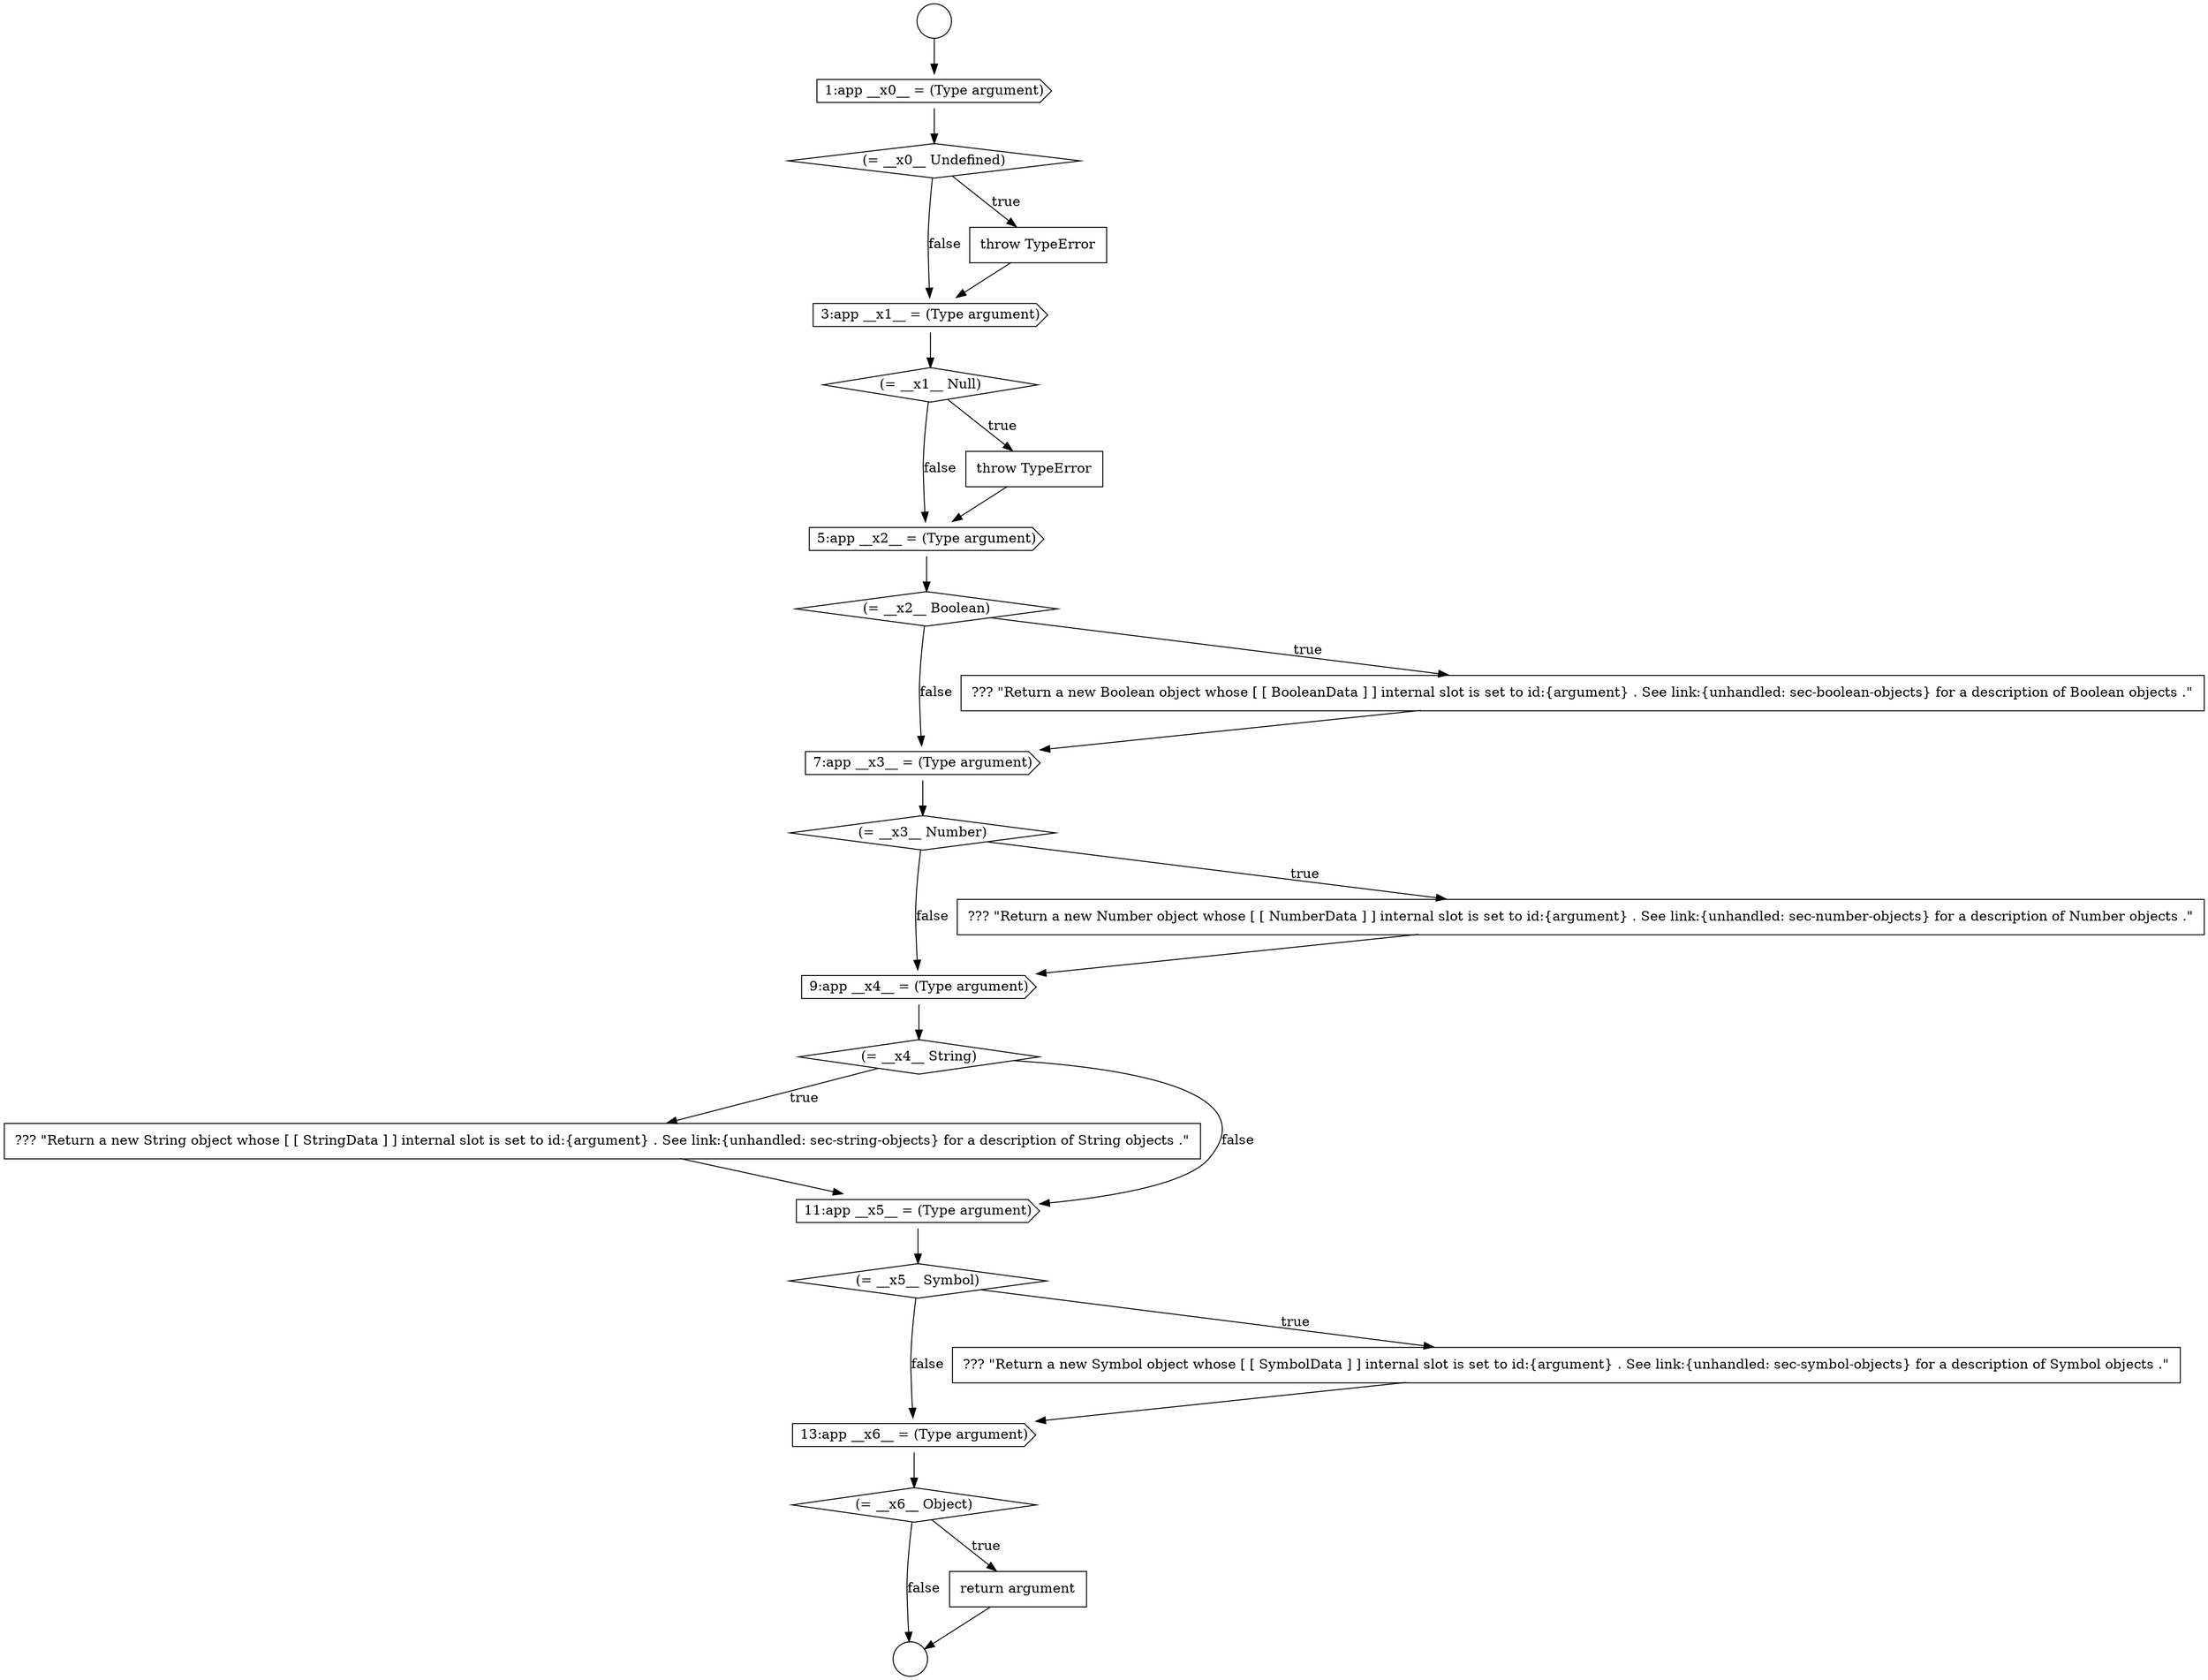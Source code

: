 digraph {
  node19841 [shape=diamond, label=<<font color="black">(= __x1__ Null)</font>> color="black" fillcolor="white" style=filled]
  node19851 [shape=none, margin=0, label=<<font color="black">
    <table border="0" cellborder="1" cellspacing="0" cellpadding="10">
      <tr><td align="left">??? &quot;Return a new String object whose [ [ StringData ] ] internal slot is set to id:{argument} . See link:{unhandled: sec-string-objects} for a description of String objects .&quot;</td></tr>
    </table>
  </font>> color="black" fillcolor="white" style=filled]
  node19840 [shape=cds, label=<<font color="black">3:app __x1__ = (Type argument)</font>> color="black" fillcolor="white" style=filled]
  node19850 [shape=diamond, label=<<font color="black">(= __x4__ String)</font>> color="black" fillcolor="white" style=filled]
  node19846 [shape=cds, label=<<font color="black">7:app __x3__ = (Type argument)</font>> color="black" fillcolor="white" style=filled]
  node19843 [shape=cds, label=<<font color="black">5:app __x2__ = (Type argument)</font>> color="black" fillcolor="white" style=filled]
  node19849 [shape=cds, label=<<font color="black">9:app __x4__ = (Type argument)</font>> color="black" fillcolor="white" style=filled]
  node19838 [shape=diamond, label=<<font color="black">(= __x0__ Undefined)</font>> color="black" fillcolor="white" style=filled]
  node19844 [shape=diamond, label=<<font color="black">(= __x2__ Boolean)</font>> color="black" fillcolor="white" style=filled]
  node19852 [shape=cds, label=<<font color="black">11:app __x5__ = (Type argument)</font>> color="black" fillcolor="white" style=filled]
  node19837 [shape=cds, label=<<font color="black">1:app __x0__ = (Type argument)</font>> color="black" fillcolor="white" style=filled]
  node19856 [shape=diamond, label=<<font color="black">(= __x6__ Object)</font>> color="black" fillcolor="white" style=filled]
  node19839 [shape=none, margin=0, label=<<font color="black">
    <table border="0" cellborder="1" cellspacing="0" cellpadding="10">
      <tr><td align="left">throw TypeError</td></tr>
    </table>
  </font>> color="black" fillcolor="white" style=filled]
  node19836 [shape=circle label=" " color="black" fillcolor="white" style=filled]
  node19855 [shape=cds, label=<<font color="black">13:app __x6__ = (Type argument)</font>> color="black" fillcolor="white" style=filled]
  node19845 [shape=none, margin=0, label=<<font color="black">
    <table border="0" cellborder="1" cellspacing="0" cellpadding="10">
      <tr><td align="left">??? &quot;Return a new Boolean object whose [ [ BooleanData ] ] internal slot is set to id:{argument} . See link:{unhandled: sec-boolean-objects} for a description of Boolean objects .&quot;</td></tr>
    </table>
  </font>> color="black" fillcolor="white" style=filled]
  node19842 [shape=none, margin=0, label=<<font color="black">
    <table border="0" cellborder="1" cellspacing="0" cellpadding="10">
      <tr><td align="left">throw TypeError</td></tr>
    </table>
  </font>> color="black" fillcolor="white" style=filled]
  node19835 [shape=circle label=" " color="black" fillcolor="white" style=filled]
  node19857 [shape=none, margin=0, label=<<font color="black">
    <table border="0" cellborder="1" cellspacing="0" cellpadding="10">
      <tr><td align="left">return argument</td></tr>
    </table>
  </font>> color="black" fillcolor="white" style=filled]
  node19854 [shape=none, margin=0, label=<<font color="black">
    <table border="0" cellborder="1" cellspacing="0" cellpadding="10">
      <tr><td align="left">??? &quot;Return a new Symbol object whose [ [ SymbolData ] ] internal slot is set to id:{argument} . See link:{unhandled: sec-symbol-objects} for a description of Symbol objects .&quot;</td></tr>
    </table>
  </font>> color="black" fillcolor="white" style=filled]
  node19847 [shape=diamond, label=<<font color="black">(= __x3__ Number)</font>> color="black" fillcolor="white" style=filled]
  node19848 [shape=none, margin=0, label=<<font color="black">
    <table border="0" cellborder="1" cellspacing="0" cellpadding="10">
      <tr><td align="left">??? &quot;Return a new Number object whose [ [ NumberData ] ] internal slot is set to id:{argument} . See link:{unhandled: sec-number-objects} for a description of Number objects .&quot;</td></tr>
    </table>
  </font>> color="black" fillcolor="white" style=filled]
  node19853 [shape=diamond, label=<<font color="black">(= __x5__ Symbol)</font>> color="black" fillcolor="white" style=filled]
  node19851 -> node19852 [ color="black"]
  node19838 -> node19839 [label=<<font color="black">true</font>> color="black"]
  node19838 -> node19840 [label=<<font color="black">false</font>> color="black"]
  node19857 -> node19836 [ color="black"]
  node19852 -> node19853 [ color="black"]
  node19842 -> node19843 [ color="black"]
  node19837 -> node19838 [ color="black"]
  node19835 -> node19837 [ color="black"]
  node19843 -> node19844 [ color="black"]
  node19850 -> node19851 [label=<<font color="black">true</font>> color="black"]
  node19850 -> node19852 [label=<<font color="black">false</font>> color="black"]
  node19849 -> node19850 [ color="black"]
  node19840 -> node19841 [ color="black"]
  node19853 -> node19854 [label=<<font color="black">true</font>> color="black"]
  node19853 -> node19855 [label=<<font color="black">false</font>> color="black"]
  node19854 -> node19855 [ color="black"]
  node19841 -> node19842 [label=<<font color="black">true</font>> color="black"]
  node19841 -> node19843 [label=<<font color="black">false</font>> color="black"]
  node19848 -> node19849 [ color="black"]
  node19855 -> node19856 [ color="black"]
  node19856 -> node19857 [label=<<font color="black">true</font>> color="black"]
  node19856 -> node19836 [label=<<font color="black">false</font>> color="black"]
  node19844 -> node19845 [label=<<font color="black">true</font>> color="black"]
  node19844 -> node19846 [label=<<font color="black">false</font>> color="black"]
  node19847 -> node19848 [label=<<font color="black">true</font>> color="black"]
  node19847 -> node19849 [label=<<font color="black">false</font>> color="black"]
  node19846 -> node19847 [ color="black"]
  node19845 -> node19846 [ color="black"]
  node19839 -> node19840 [ color="black"]
}
